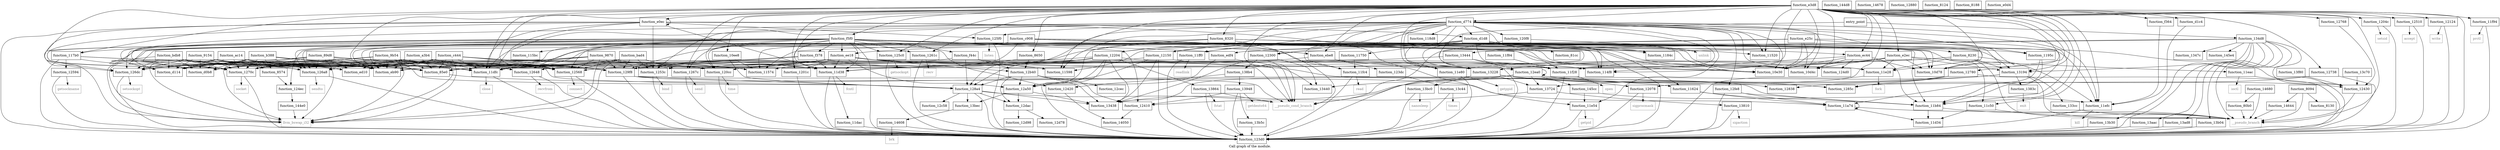 digraph "Call graph of the module." {
  label="Call graph of the module.";
  node [shape=record];

  Node_function_e2ec [label="{function_e2ec}"];
  Node_function_ebe8 [label="{function_ebe8}"];
  Node_function_e3d8 [label="{function_e3d8}"];
  Node_function_11dfc [label="{function_11dfc}"];
  Node_function_1201c [label="{function_1201c}"];
  Node_function_11624 [label="{function_11624}"];
  Node_function_11750 [label="{function_11750}"];
  Node_function_117b0 [label="{function_117b0}"];
  Node_function_1204c [label="{function_1204c}"];
  Node_function_ec44 [label="{function_ec44}"];
  Node_function_1184c [label="{function_1184c}"];
  Node_function_ed10 [label="{function_ed10}"];
  Node_function_114f8 [label="{function_114f8}"];
  Node_function_11e28 [label="{function_11e28}"];
  Node_function_12078 [label="{function_12078}"];
  Node_function_120cc [label="{function_120cc}"];
  Node_function_120f8 [label="{function_120f8}"];
  Node_function_118d8 [label="{function_118d8}"];
  Node_function_12510 [label="{function_12510}"];
  Node_function_11eac [label="{function_11eac}"];
  Node_function_11598 [label="{function_11598}"];
  Node_function_115bc [label="{function_115bc}"];
  Node_function_eb90 [label="{function_eb90}"];
  Node_function_11efc [label="{function_11efc}"];
  Node_function_12124 [label="{function_12124}"];
  Node_function_edf4 [label="{function_edf4}"];
  Node_function_ee18 [label="{function_ee18}"];
  Node_function_125f0 [label="{function_125f0}"];
  Node_function_11520 [label="{function_11520}"];
  Node_function_12150 [label="{function_12150}"];
  Node_function_12204 [label="{function_12204}"];
  Node_function_1195c [label="{function_1195c}"];
  Node_function_11a74 [label="{function_11a74}"];
  Node_function_12300 [label="{function_12300}"];
  Node_function_123d0 [label="{function_123d0}"];
  Node_function_1253c [label="{function_1253c}"];
  Node_function_11f28 [label="{function_11f28}"];
  Node_function_12568 [label="{function_12568}"];
  Node_function_11f84 [label="{function_11f84}"];
  Node_function_f364 [label="{function_f364}"];
  Node_function_f378 [label="{function_f378}"];
  Node_function_f44c [label="{function_f44c}"];
  Node_function_123dc [label="{function_123dc}"];
  Node_function_11b84 [label="{function_11b84}"];
  Node_function_12410 [label="{function_12410}"];
  Node_function_11c50 [label="{function_11c50}"];
  Node_function_11f94 [label="{function_11f94}"];
  Node_function_12594 [label="{function_12594}"];
  Node_function_11fc4 [label="{function_11fc4}"];
  Node_function_125c0 [label="{function_125c0}"];
  Node_function_12420 [label="{function_12420}"];
  Node_function_f5f0 [label="{function_f5f0}"];
  Node_function_11d34 [label="{function_11d34}"];
  Node_function_10d4c [label="{function_10d4c}"];
  Node_function_11574 [label="{function_11574}"];
  Node_function_11e54 [label="{function_11e54}"];
  Node_function_12430 [label="{function_12430}"];
  Node_function_10d78 [label="{function_10d78}"];
  Node_function_10e30 [label="{function_10e30}"];
  Node_function_11ff0 [label="{function_11ff0}"];
  Node_function_1261c [label="{function_1261c}"];
  Node_function_11e80 [label="{function_11e80}"];
  Node_function_124d0 [label="{function_124d0}"];
  Node_function_124ec [label="{function_124ec}"];
  Node_function_11d38 [label="{function_11d38}"];
  Node_function_11dac [label="{function_11dac}"];
  Node_function_10ee8 [label="{function_10ee8}"];
  Node_function_12648 [label="{function_12648}"];
  Node_function_126dc [label="{function_126dc}"];
  Node_function_1270c [label="{function_1270c}"];
  Node_function_12738 [label="{function_12738}"];
  Node_function_12768 [label="{function_12768}"];
  Node_function_12780 [label="{function_12780}"];
  Node_function_12838 [label="{function_12838}"];
  Node_function_1285c [label="{function_1285c}"];
  Node_function_134d8 [label="{function_134d8}"];
  Node_function_1267c [label="{function_1267c}"];
  Node_function_126a8 [label="{function_126a8}"];
  Node_accept [color="gray50", fontcolor="gray50", label="{accept}"];
  Node_bind [color="gray50", fontcolor="gray50", label="{bind}"];
  Node_connect [color="gray50", fontcolor="gray50", label="{connect}"];
  Node_getsockname [color="gray50", fontcolor="gray50", label="{getsockname}"];
  Node_getsockopt [color="gray50", fontcolor="gray50", label="{getsockopt}"];
  Node_listen [color="gray50", fontcolor="gray50", label="{listen}"];
  Node_recv [color="gray50", fontcolor="gray50", label="{recv}"];
  Node_recvfrom [color="gray50", fontcolor="gray50", label="{recvfrom}"];
  Node_send [color="gray50", fontcolor="gray50", label="{send}"];
  Node_sendto [color="gray50", fontcolor="gray50", label="{sendto}"];
  Node_setsockopt [color="gray50", fontcolor="gray50", label="{setsockopt}"];
  Node_socket [color="gray50", fontcolor="gray50", label="{socket}"];
  Node_sigaction [color="gray50", fontcolor="gray50", label="{sigaction}"];
  Node_exit [color="gray50", fontcolor="gray50", label="{exit}"];
  Node_fstat [color="gray50", fontcolor="gray50", label="{fstat}"];
  Node_getdents64 [color="gray50", fontcolor="gray50", label="{getdents64}"];
  Node_nanosleep [color="gray50", fontcolor="gray50", label="{nanosleep}"];
  Node_times [color="gray50", fontcolor="gray50", label="{times}"];
  Node_brk [color="gray50", fontcolor="gray50", label="{brk}"];
  Node_llvm_bswap_i32 [color="gray50", fontcolor="gray50", label="{llvm_bswap_i32}"];
  Node_function_13724 [label="{function_13724}"];
  Node_function_13810 [label="{function_13810}"];
  Node_function_1383c [label="{function_1383c}"];
  Node_function_13864 [label="{function_13864}"];
  Node_function_138b4 [label="{function_138b4}"];
  Node_function_13948 [label="{function_13948}"];
  Node_function_13aac [label="{function_13aac}"];
  Node_function_13ad8 [label="{function_13ad8}"];
  Node_function_13b04 [label="{function_13b04}"];
  Node_function_13b30 [label="{function_13b30}"];
  Node_function_13b5c [label="{function_13b5c}"];
  Node_function_13bc0 [label="{function_13bc0}"];
  Node_function_13bec [label="{function_13bec}"];
  Node_function_13c44 [label="{function_13c44}"];
  Node_function_13c70 [label="{function_13c70}"];
  Node_function_13f80 [label="{function_13f80}"];
  Node_function_14050 [label="{function_14050}"];
  Node_function_144d8 [label="{function_144d8}"];
  Node_function_144e0 [label="{function_144e0}"];
  Node_function_145cc [label="{function_145cc}"];
  Node_function_145e4 [label="{function_145e4}"];
  Node_function_14608 [label="{function_14608}"];
  Node_function_14644 [label="{function_14644}"];
  Node_function_14678 [label="{function_14678}"];
  Node_function_14680 [label="{function_14680}"];
  Node_fcntl [color="gray50", fontcolor="gray50", label="{fcntl}"];
  Node_close [color="gray50", fontcolor="gray50", label="{close}"];
  Node_fork [color="gray50", fontcolor="gray50", label="{fork}"];
  Node_getpid [color="gray50", fontcolor="gray50", label="{getpid}"];
  Node_getppid [color="gray50", fontcolor="gray50", label="{getppid}"];
  Node_ioctl [color="gray50", fontcolor="gray50", label="{ioctl}"];
  Node_kill [color="gray50", fontcolor="gray50", label="{kill}"];
  Node_open [color="gray50", fontcolor="gray50", label="{open}"];
  Node_prctl [color="gray50", fontcolor="gray50", label="{prctl}"];
  Node_read [color="gray50", fontcolor="gray50", label="{read}"];
  Node_readlink [color="gray50", fontcolor="gray50", label="{readlink}"];
  Node_setsid [color="gray50", fontcolor="gray50", label="{setsid}"];
  Node_sigprocmask [color="gray50", fontcolor="gray50", label="{sigprocmask}"];
  Node_time [color="gray50", fontcolor="gray50", label="{time}"];
  Node_unlink [color="gray50", fontcolor="gray50", label="{unlink}"];
  Node_write [color="gray50", fontcolor="gray50", label="{write}"];
  Node_function_12880 [label="{function_12880}"];
  Node_function_128a4 [label="{function_128a4}"];
  Node_function_129f8 [label="{function_129f8}"];
  Node_function_12a50 [label="{function_12a50}"];
  Node_function_12b40 [label="{function_12b40}"];
  Node_function_12c58 [label="{function_12c58}"];
  Node_function_12cec [label="{function_12cec}"];
  Node_function_12d78 [label="{function_12d78}"];
  Node_function_12d98 [label="{function_12d98}"];
  Node_function_12dac [label="{function_12dac}"];
  Node_function_12ea0 [label="{function_12ea0}"];
  Node_function_12fe8 [label="{function_12fe8}"];
  Node_function_13194 [label="{function_13194}"];
  Node_function_13228 [label="{function_13228}"];
  Node_function_133cc [label="{function_133cc}"];
  Node_function_13438 [label="{function_13438}"];
  Node_function_13440 [label="{function_13440}"];
  Node_function_13444 [label="{function_13444}"];
  Node_function_1347c [label="{function_1347c}"];
  Node___pseudo_branch [color="gray50", fontcolor="gray50", label="{__pseudo_branch}"];
  Node___pseudo_cond_branch [color="gray50", fontcolor="gray50", label="{__pseudo_cond_branch}"];
  Node_function_8094 [label="{function_8094}"];
  Node_function_80b0 [label="{function_80b0}"];
  Node_function_8124 [label="{function_8124}"];
  Node_function_8130 [label="{function_8130}"];
  Node_function_8188 [label="{function_8188}"];
  Node_entry_point [label="{entry_point}"];
  Node_function_81cc [label="{function_81cc}"];
  Node_function_8230 [label="{function_8230}"];
  Node_function_8320 [label="{function_8320}"];
  Node_function_8574 [label="{function_8574}"];
  Node_function_85e0 [label="{function_85e0}"];
  Node_function_8650 [label="{function_8650}"];
  Node_function_89d8 [label="{function_89d8}"];
  Node_function_9154 [label="{function_9154}"];
  Node_function_9870 [label="{function_9870}"];
  Node_function_9b54 [label="{function_9b54}"];
  Node_function_a3b4 [label="{function_a3b4}"];
  Node_function_ac14 [label="{function_ac14}"];
  Node_function_b388 [label="{function_b388}"];
  Node_function_bad4 [label="{function_bad4}"];
  Node_function_bdb8 [label="{function_bdb8}"];
  Node_function_c444 [label="{function_c444}"];
  Node_function_c908 [label="{function_c908}"];
  Node_function_d0b8 [label="{function_d0b8}"];
  Node_function_d114 [label="{function_d114}"];
  Node_function_d1c4 [label="{function_d1c4}"];
  Node_function_d1d8 [label="{function_d1d8}"];
  Node_function_d774 [label="{function_d774}"];
  Node_function_e0d4 [label="{function_e0d4}"];
  Node_function_e0ec [label="{function_e0ec}"];
  Node_function_e25c [label="{function_e25c}"];
  Node_function_e2ec -> Node_function_11e28;
  Node_function_e2ec -> Node_function_11eac;
  Node_function_e2ec -> Node_function_11f28;
  Node_function_e2ec -> Node_function_10d4c;
  Node_function_e2ec -> Node_function_10d78;
  Node_function_e2ec -> Node_function_10e30;
  Node_function_e2ec -> Node_function_13194;
  Node_function_e2ec -> Node_function_13228;
  Node_function_ebe8 -> Node_function_120cc;
  Node_function_ebe8 -> Node_function_123dc;
  Node_function_ebe8 -> Node_function_11e54;
  Node_function_ebe8 -> Node_function_11e80;
  Node_function_e3d8 -> Node_function_e2ec;
  Node_function_e3d8 -> Node_function_ebe8;
  Node_function_e3d8 -> Node_function_11dfc;
  Node_function_e3d8 -> Node_function_1201c;
  Node_function_e3d8 -> Node_function_117b0;
  Node_function_e3d8 -> Node_function_1204c;
  Node_function_e3d8 -> Node_function_ec44;
  Node_function_e3d8 -> Node_function_114f8;
  Node_function_e3d8 -> Node_function_11e28;
  Node_function_e3d8 -> Node_function_12078;
  Node_function_e3d8 -> Node_function_12510;
  Node_function_e3d8 -> Node_function_11598;
  Node_function_e3d8 -> Node_function_eb90;
  Node_function_e3d8 -> Node_function_11efc;
  Node_function_e3d8 -> Node_function_12124;
  Node_function_e3d8 -> Node_function_11520;
  Node_function_e3d8 -> Node_function_123d0;
  Node_function_e3d8 -> Node_function_12568;
  Node_function_e3d8 -> Node_function_f364;
  Node_function_e3d8 -> Node_function_11b84;
  Node_function_e3d8 -> Node_function_11c50;
  Node_function_e3d8 -> Node_function_11f94;
  Node_function_e3d8 -> Node_function_125c0;
  Node_function_e3d8 -> Node_function_f5f0;
  Node_function_e3d8 -> Node_function_10d4c;
  Node_function_e3d8 -> Node_function_10d78;
  Node_function_e3d8 -> Node_function_10e30;
  Node_function_e3d8 -> Node_function_1261c;
  Node_function_e3d8 -> Node_function_11d38;
  Node_function_e3d8 -> Node_function_10ee8;
  Node_function_e3d8 -> Node_function_1270c;
  Node_function_e3d8 -> Node_function_12738;
  Node_function_e3d8 -> Node_function_12768;
  Node_function_e3d8 -> Node_function_12780;
  Node_function_e3d8 -> Node_function_1267c;
  Node_function_e3d8 -> Node_function_13194;
  Node_function_e3d8 -> Node_function_13228;
  Node_function_e3d8 -> Node___pseudo_branch;
  Node_function_e3d8 -> Node___pseudo_cond_branch;
  Node_function_e3d8 -> Node_function_8320;
  Node_function_e3d8 -> Node_function_8650;
  Node_function_e3d8 -> Node_function_d1c4;
  Node_function_e3d8 -> Node_function_d774;
  Node_function_e3d8 -> Node_function_e0ec;
  Node_function_11dfc -> Node_function_123d0;
  Node_function_11dfc -> Node_close;
  Node_function_1201c -> Node_function_123d0;
  Node_function_11624 -> Node_function_11a74;
  Node_function_11624 -> Node_function_11b84;
  Node_function_11750 -> Node_function_11fc4;
  Node_function_117b0 -> Node_function_11dfc;
  Node_function_117b0 -> Node_function_123d0;
  Node_function_117b0 -> Node_function_12568;
  Node_function_117b0 -> Node_function_12594;
  Node_function_117b0 -> Node_function_1270c;
  Node_function_1204c -> Node_function_123d0;
  Node_function_1204c -> Node_setsid;
  Node_function_ec44 -> Node_function_114f8;
  Node_function_ec44 -> Node_function_11b84;
  Node_function_ec44 -> Node_function_10d4c;
  Node_function_ec44 -> Node_function_10d78;
  Node_function_ec44 -> Node_function_10e30;
  Node_function_ec44 -> Node_function_124d0;
  Node_function_11e28 -> Node_function_123d0;
  Node_function_11e28 -> Node_fork;
  Node_function_12078 -> Node_function_123d0;
  Node_function_12078 -> Node_sigprocmask;
  Node_function_120cc -> Node_function_123d0;
  Node_function_120cc -> Node_time;
  Node_function_120f8 -> Node_function_123d0;
  Node_function_120f8 -> Node_unlink;
  Node_function_12510 -> Node_function_123d0;
  Node_function_12510 -> Node_accept;
  Node_function_11eac -> Node_function_123d0;
  Node_function_11eac -> Node_ioctl;
  Node_function_11efc -> Node_function_123d0;
  Node_function_11efc -> Node_kill;
  Node_function_12124 -> Node_function_123d0;
  Node_function_12124 -> Node_write;
  Node_function_edf4 -> Node_function_12a50;
  Node_function_edf4 -> Node___pseudo_cond_branch;
  Node_function_ee18 -> Node_function_11dfc;
  Node_function_ee18 -> Node_function_1201c;
  Node_function_ee18 -> Node_function_114f8;
  Node_function_ee18 -> Node_function_11598;
  Node_function_ee18 -> Node_function_eb90;
  Node_function_ee18 -> Node_function_12568;
  Node_function_ee18 -> Node_function_11b84;
  Node_function_ee18 -> Node_function_11d38;
  Node_function_ee18 -> Node_function_12648;
  Node_function_ee18 -> Node_function_1270c;
  Node_function_ee18 -> Node_function_1267c;
  Node_function_ee18 -> Node_function_129f8;
  Node_function_ee18 -> Node_function_12a50;
  Node_function_ee18 -> Node_function_12b40;
  Node_function_ee18 -> Node_function_13228;
  Node_function_ee18 -> Node___pseudo_cond_branch;
  Node_function_125f0 -> Node_function_123d0;
  Node_function_125f0 -> Node_listen;
  Node_function_12150 -> Node_function_11dfc;
  Node_function_12150 -> Node_function_123d0;
  Node_function_12150 -> Node_function_12a50;
  Node_function_12150 -> Node_function_13438;
  Node_function_12150 -> Node_function_13440;
  Node_function_12204 -> Node_function_11dfc;
  Node_function_12204 -> Node_function_123d0;
  Node_function_12204 -> Node_function_11f28;
  Node_function_12204 -> Node_function_11d38;
  Node_function_12204 -> Node_function_13864;
  Node_function_12204 -> Node_function_128a4;
  Node_function_12204 -> Node_function_129f8;
  Node_function_12204 -> Node_function_12a50;
  Node_function_12204 -> Node_function_13438;
  Node_function_1195c -> Node_function_11a74;
  Node_function_1195c -> Node_function_11b84;
  Node_function_11a74 -> Node_function_11a74;
  Node_function_11a74 -> Node_function_11d34;
  Node_function_11a74 -> Node___pseudo_branch;
  Node_function_12300 -> Node_function_138b4;
  Node_function_12300 -> Node_function_13438;
  Node_function_12300 -> Node_function_13440;
  Node_function_1253c -> Node_function_123d0;
  Node_function_1253c -> Node_bind;
  Node_function_11f28 -> Node_function_123d0;
  Node_function_11f28 -> Node_open;
  Node_function_12568 -> Node_function_123d0;
  Node_function_12568 -> Node_connect;
  Node_function_11f84 -> Node_function_11f28;
  Node_function_f364 -> Node_function_11efc;
  Node_function_f378 -> Node_function_11598;
  Node_function_f378 -> Node_function_12568;
  Node_function_f378 -> Node_function_11d38;
  Node_function_f378 -> Node_function_1270c;
  Node_function_f378 -> Node___pseudo_cond_branch;
  Node_function_f44c -> Node_function_114f8;
  Node_function_f44c -> Node_function_11574;
  Node_function_f44c -> Node_function_128a4;
  Node_function_f44c -> Node_function_12b40;
  Node_function_123dc -> Node_function_13c44;
  Node_function_11b84 -> Node_function_11d34;
  Node_function_11b84 -> Node___pseudo_branch;
  Node_function_12410 -> Node_function_14050;
  Node_function_11c50 -> Node_function_11d34;
  Node_function_11c50 -> Node___pseudo_branch;
  Node_function_11f94 -> Node_function_123d0;
  Node_function_11f94 -> Node_prctl;
  Node_function_12594 -> Node_function_123d0;
  Node_function_12594 -> Node_getsockname;
  Node_function_11fc4 -> Node_function_123d0;
  Node_function_11fc4 -> Node_read;
  Node_function_125c0 -> Node_function_123d0;
  Node_function_125c0 -> Node_getsockopt;
  Node_function_12420 -> Node_function_14050;
  Node_function_f5f0 -> Node_function_ebe8;
  Node_function_f5f0 -> Node_function_11dfc;
  Node_function_f5f0 -> Node_function_1201c;
  Node_function_f5f0 -> Node_function_117b0;
  Node_function_f5f0 -> Node_function_11e28;
  Node_function_f5f0 -> Node_function_120cc;
  Node_function_f5f0 -> Node_function_115bc;
  Node_function_f5f0 -> Node_function_eb90;
  Node_function_f5f0 -> Node_function_edf4;
  Node_function_f5f0 -> Node_function_ee18;
  Node_function_f5f0 -> Node_function_123d0;
  Node_function_f5f0 -> Node_function_12568;
  Node_function_f5f0 -> Node_function_f378;
  Node_function_f5f0 -> Node_function_f44c;
  Node_function_f5f0 -> Node_function_11b84;
  Node_function_f5f0 -> Node_function_12410;
  Node_function_f5f0 -> Node_function_11c50;
  Node_function_f5f0 -> Node_function_125c0;
  Node_function_f5f0 -> Node_function_12420;
  Node_function_f5f0 -> Node_function_10d4c;
  Node_function_f5f0 -> Node_function_10d78;
  Node_function_f5f0 -> Node_function_10e30;
  Node_function_f5f0 -> Node_function_1261c;
  Node_function_f5f0 -> Node_function_11d38;
  Node_function_f5f0 -> Node_function_12648;
  Node_function_f5f0 -> Node_function_126dc;
  Node_function_f5f0 -> Node_function_1270c;
  Node_function_f5f0 -> Node_function_1267c;
  Node_function_f5f0 -> Node_function_126a8;
  Node_function_f5f0 -> Node_llvm_bswap_i32;
  Node_function_f5f0 -> Node_function_129f8;
  Node_function_f5f0 -> Node_function_13194;
  Node_function_f5f0 -> Node_function_d0b8;
  Node_function_f5f0 -> Node_function_d114;
  Node_function_11e54 -> Node_function_123d0;
  Node_function_11e54 -> Node_getpid;
  Node_function_12430 -> Node___pseudo_branch;
  Node_function_11ff0 -> Node_function_123d0;
  Node_function_11ff0 -> Node_readlink;
  Node_function_1261c -> Node_function_123d0;
  Node_function_1261c -> Node_recv;
  Node_function_11e80 -> Node_function_123d0;
  Node_function_11e80 -> Node_getppid;
  Node_function_124ec -> Node_function_144e0;
  Node_function_11d38 -> Node_function_123d0;
  Node_function_11d38 -> Node_function_11dac;
  Node_function_11d38 -> Node_fcntl;
  Node_function_11dac -> Node_function_123d0;
  Node_function_10ee8 -> Node_function_11574;
  Node_function_10ee8 -> Node_function_128a4;
  Node_function_12648 -> Node_function_123d0;
  Node_function_12648 -> Node_recvfrom;
  Node_function_126dc -> Node_function_123d0;
  Node_function_126dc -> Node_setsockopt;
  Node_function_1270c -> Node_function_123d0;
  Node_function_1270c -> Node_socket;
  Node_function_12738 -> Node_function_123d0;
  Node_function_12738 -> Node_function_1285c;
  Node_function_12768 -> Node_function_12430;
  Node_function_12780 -> Node_function_123d0;
  Node_function_12780 -> Node_function_12838;
  Node_function_12780 -> Node_function_1285c;
  Node_function_12780 -> Node_function_13724;
  Node_function_134d8 -> Node_function_123d0;
  Node_function_134d8 -> Node_function_12430;
  Node_function_134d8 -> Node_function_13aac;
  Node_function_134d8 -> Node_function_13ad8;
  Node_function_134d8 -> Node_function_13b04;
  Node_function_134d8 -> Node_function_13b30;
  Node_function_134d8 -> Node_function_145e4;
  Node_function_134d8 -> Node_function_13194;
  Node_function_134d8 -> Node_function_13444;
  Node_function_134d8 -> Node_function_1347c;
  Node_function_134d8 -> Node___pseudo_branch;
  Node_function_134d8 -> Node___pseudo_cond_branch;
  Node_function_1267c -> Node_function_123d0;
  Node_function_1267c -> Node_send;
  Node_function_126a8 -> Node_function_123d0;
  Node_function_126a8 -> Node_sendto;
  Node_function_13724 -> Node_function_12410;
  Node_function_13724 -> Node_function_13810;
  Node_function_13810 -> Node_function_123d0;
  Node_function_13810 -> Node_sigaction;
  Node_function_1383c -> Node_exit;
  Node_function_13864 -> Node_function_123d0;
  Node_function_13864 -> Node_fstat;
  Node_function_13864 -> Node___pseudo_cond_branch;
  Node_function_138b4 -> Node_function_12420;
  Node_function_138b4 -> Node_function_13948;
  Node_function_13948 -> Node_function_123d0;
  Node_function_13948 -> Node_function_12410;
  Node_function_13948 -> Node_getdents64;
  Node_function_13948 -> Node_function_13b5c;
  Node_function_13aac -> Node_function_123d0;
  Node_function_13ad8 -> Node_function_123d0;
  Node_function_13b04 -> Node_function_123d0;
  Node_function_13b30 -> Node_function_123d0;
  Node_function_13b5c -> Node_function_123d0;
  Node_function_13bc0 -> Node_function_123d0;
  Node_function_13bc0 -> Node_nanosleep;
  Node_function_13bec -> Node_function_14608;
  Node_function_13c44 -> Node_function_123d0;
  Node_function_13c44 -> Node_times;
  Node_function_13c70 -> Node_function_12430;
  Node_function_13f80 -> Node_function_12430;
  Node_function_144e0 -> Node_llvm_bswap_i32;
  Node_function_145cc -> Node_function_11efc;
  Node_function_145cc -> Node_function_11e54;
  Node_function_14608 -> Node_function_123d0;
  Node_function_14608 -> Node_brk;
  Node_function_14644 -> Node___pseudo_branch;
  Node_function_14680 -> Node___pseudo_branch;
  Node_function_14680 -> Node_function_80b0;
  Node_function_128a4 -> Node_function_123d0;
  Node_function_128a4 -> Node_function_13bec;
  Node_function_128a4 -> Node_function_12c58;
  Node_function_128a4 -> Node_function_12dac;
  Node_function_128a4 -> Node_function_13438;
  Node_function_128a4 -> Node___pseudo_cond_branch;
  Node_function_129f8 -> Node_function_11a74;
  Node_function_129f8 -> Node_function_123d0;
  Node_function_129f8 -> Node_function_128a4;
  Node_function_129f8 -> Node___pseudo_cond_branch;
  Node_function_12a50 -> Node_function_13bec;
  Node_function_12a50 -> Node_function_12dac;
  Node_function_12a50 -> Node_function_13438;
  Node_function_12b40 -> Node_function_12410;
  Node_function_12b40 -> Node_function_128a4;
  Node_function_12b40 -> Node_function_12a50;
  Node_function_12b40 -> Node_function_12cec;
  Node_function_12b40 -> Node_function_12dac;
  Node_function_12b40 -> Node_function_13438;
  Node_function_12dac -> Node_function_12d78;
  Node_function_12dac -> Node_function_12d98;
  Node_function_12ea0 -> Node_function_12430;
  Node_function_12ea0 -> Node_function_1285c;
  Node_function_12ea0 -> Node_function_13724;
  Node_function_12ea0 -> Node_function_145cc;
  Node_function_12ea0 -> Node_function_12ea0;
  Node_function_12ea0 -> Node_function_13438;
  Node_function_12ea0 -> Node___pseudo_cond_branch;
  Node_function_12fe8 -> Node_function_11a74;
  Node_function_12fe8 -> Node_function_123d0;
  Node_function_12fe8 -> Node_function_11b84;
  Node_function_13194 -> Node_function_1383c;
  Node_function_13194 -> Node_function_133cc;
  Node_function_13194 -> Node_function_13438;
  Node_function_13194 -> Node_function_13440;
  Node_function_13194 -> Node___pseudo_branch;
  Node_function_13228 -> Node_function_12078;
  Node_function_13228 -> Node_function_123d0;
  Node_function_13228 -> Node_function_12838;
  Node_function_13228 -> Node_function_1285c;
  Node_function_13228 -> Node_function_13724;
  Node_function_13228 -> Node_function_13bc0;
  Node_function_133cc -> Node___pseudo_branch;
  Node_function_13444 -> Node_function_11f28;
  Node_function_13444 -> Node_function_11d38;
  Node_function_13444 -> Node_function_12ea0;
  Node_function_8094 -> Node_function_14644;
  Node_function_8094 -> Node___pseudo_branch;
  Node_function_8094 -> Node_function_8130;
  Node_function_80b0 -> Node___pseudo_branch;
  Node_entry_point -> Node_function_134d8;
  Node_entry_point -> Node_function_12ea0;
  Node_function_8230 -> Node_function_11e28;
  Node_function_8230 -> Node_function_11efc;
  Node_function_8230 -> Node_function_11e80;
  Node_function_8230 -> Node_function_13194;
  Node_function_8230 -> Node_function_13228;
  Node_function_8230 -> Node___pseudo_branch;
  Node_function_8320 -> Node_function_123d0;
  Node_function_8320 -> Node_function_11574;
  Node_function_8320 -> Node_function_129f8;
  Node_function_8320 -> Node_function_12a50;
  Node_function_8320 -> Node___pseudo_cond_branch;
  Node_function_8320 -> Node_function_8230;
  Node_function_8574 -> Node_function_124ec;
  Node_function_85e0 -> Node_function_11624;
  Node_function_8650 -> Node_function_129f8;
  Node_function_8650 -> Node_function_12b40;
  Node_function_89d8 -> Node_function_11dfc;
  Node_function_89d8 -> Node_function_ed10;
  Node_function_89d8 -> Node_function_eb90;
  Node_function_89d8 -> Node_function_11574;
  Node_function_89d8 -> Node_function_126dc;
  Node_function_89d8 -> Node_function_1270c;
  Node_function_89d8 -> Node_function_126a8;
  Node_function_89d8 -> Node_llvm_bswap_i32;
  Node_function_89d8 -> Node_function_129f8;
  Node_function_89d8 -> Node_function_85e0;
  Node_function_89d8 -> Node_function_d0b8;
  Node_function_89d8 -> Node_function_d114;
  Node_function_9154 -> Node_function_11dfc;
  Node_function_9154 -> Node_function_ed10;
  Node_function_9154 -> Node_function_eb90;
  Node_function_9154 -> Node_function_126dc;
  Node_function_9154 -> Node_function_1270c;
  Node_function_9154 -> Node_function_126a8;
  Node_function_9154 -> Node_llvm_bswap_i32;
  Node_function_9154 -> Node_function_129f8;
  Node_function_9154 -> Node_function_85e0;
  Node_function_9154 -> Node_function_d0b8;
  Node_function_9154 -> Node_function_d114;
  Node_function_9870 -> Node_function_ed10;
  Node_function_9870 -> Node_function_eb90;
  Node_function_9870 -> Node_function_1253c;
  Node_function_9870 -> Node_function_12568;
  Node_function_9870 -> Node_function_1270c;
  Node_function_9870 -> Node_function_1267c;
  Node_function_9870 -> Node_llvm_bswap_i32;
  Node_function_9870 -> Node_function_129f8;
  Node_function_9870 -> Node_function_85e0;
  Node_function_9b54 -> Node_function_11dfc;
  Node_function_9b54 -> Node_function_ed10;
  Node_function_9b54 -> Node_function_120cc;
  Node_function_9b54 -> Node_function_eb90;
  Node_function_9b54 -> Node_function_12568;
  Node_function_9b54 -> Node_function_11d38;
  Node_function_9b54 -> Node_function_12648;
  Node_function_9b54 -> Node_function_126dc;
  Node_function_9b54 -> Node_function_1270c;
  Node_function_9b54 -> Node_function_126a8;
  Node_function_9b54 -> Node_llvm_bswap_i32;
  Node_function_9b54 -> Node_function_128a4;
  Node_function_9b54 -> Node_function_129f8;
  Node_function_9b54 -> Node_function_85e0;
  Node_function_9b54 -> Node_function_d0b8;
  Node_function_9b54 -> Node_function_d114;
  Node_function_a3b4 -> Node_function_11dfc;
  Node_function_a3b4 -> Node_function_ed10;
  Node_function_a3b4 -> Node_function_120cc;
  Node_function_a3b4 -> Node_function_eb90;
  Node_function_a3b4 -> Node_function_12568;
  Node_function_a3b4 -> Node_function_11d38;
  Node_function_a3b4 -> Node_function_12648;
  Node_function_a3b4 -> Node_function_126dc;
  Node_function_a3b4 -> Node_function_1270c;
  Node_function_a3b4 -> Node_function_126a8;
  Node_function_a3b4 -> Node_llvm_bswap_i32;
  Node_function_a3b4 -> Node_function_128a4;
  Node_function_a3b4 -> Node_function_129f8;
  Node_function_a3b4 -> Node_function_85e0;
  Node_function_a3b4 -> Node_function_d0b8;
  Node_function_a3b4 -> Node_function_d114;
  Node_function_ac14 -> Node_function_11dfc;
  Node_function_ac14 -> Node_function_ed10;
  Node_function_ac14 -> Node_function_eb90;
  Node_function_ac14 -> Node_function_126dc;
  Node_function_ac14 -> Node_function_1270c;
  Node_function_ac14 -> Node_function_126a8;
  Node_function_ac14 -> Node_llvm_bswap_i32;
  Node_function_ac14 -> Node_function_129f8;
  Node_function_ac14 -> Node_function_8574;
  Node_function_ac14 -> Node_function_85e0;
  Node_function_ac14 -> Node_function_d0b8;
  Node_function_ac14 -> Node_function_d114;
  Node_function_b388 -> Node_function_11dfc;
  Node_function_b388 -> Node_function_eb90;
  Node_function_b388 -> Node_function_126dc;
  Node_function_b388 -> Node_function_1270c;
  Node_function_b388 -> Node_function_126a8;
  Node_function_b388 -> Node_llvm_bswap_i32;
  Node_function_b388 -> Node_function_129f8;
  Node_function_b388 -> Node_function_8574;
  Node_function_b388 -> Node_function_85e0;
  Node_function_b388 -> Node_function_d0b8;
  Node_function_b388 -> Node_function_d114;
  Node_function_bad4 -> Node_function_ed10;
  Node_function_bad4 -> Node_function_eb90;
  Node_function_bad4 -> Node_function_1253c;
  Node_function_bad4 -> Node_function_12568;
  Node_function_bad4 -> Node_function_1270c;
  Node_function_bad4 -> Node_function_1267c;
  Node_function_bad4 -> Node_llvm_bswap_i32;
  Node_function_bad4 -> Node_function_129f8;
  Node_function_bad4 -> Node_function_85e0;
  Node_function_bdb8 -> Node_function_11dfc;
  Node_function_bdb8 -> Node_function_ed10;
  Node_function_bdb8 -> Node_function_eb90;
  Node_function_bdb8 -> Node_function_126dc;
  Node_function_bdb8 -> Node_function_1270c;
  Node_function_bdb8 -> Node_function_126a8;
  Node_function_bdb8 -> Node_llvm_bswap_i32;
  Node_function_bdb8 -> Node_function_129f8;
  Node_function_bdb8 -> Node_function_85e0;
  Node_function_bdb8 -> Node_function_d0b8;
  Node_function_bdb8 -> Node_function_d114;
  Node_function_c444 -> Node_function_11dfc;
  Node_function_c444 -> Node_function_eb90;
  Node_function_c444 -> Node_function_10d4c;
  Node_function_c444 -> Node_function_11574;
  Node_function_c444 -> Node_function_10e30;
  Node_function_c444 -> Node_function_126dc;
  Node_function_c444 -> Node_function_1270c;
  Node_function_c444 -> Node_function_126a8;
  Node_function_c444 -> Node_llvm_bswap_i32;
  Node_function_c444 -> Node_function_129f8;
  Node_function_c444 -> Node_function_85e0;
  Node_function_c444 -> Node_function_d0b8;
  Node_function_c444 -> Node_function_d114;
  Node_function_c908 -> Node_function_11dfc;
  Node_function_c908 -> Node_function_ec44;
  Node_function_c908 -> Node_function_1184c;
  Node_function_c908 -> Node_function_114f8;
  Node_function_c908 -> Node_function_eb90;
  Node_function_c908 -> Node_function_11f28;
  Node_function_c908 -> Node_function_11fc4;
  Node_function_c908 -> Node_function_10d4c;
  Node_function_c908 -> Node_function_11574;
  Node_function_c908 -> Node_function_10d78;
  Node_function_c908 -> Node_function_10e30;
  Node_function_c908 -> Node_function_124ec;
  Node_function_c908 -> Node_function_126dc;
  Node_function_c908 -> Node_function_1270c;
  Node_function_c908 -> Node_function_126a8;
  Node_function_c908 -> Node_function_129f8;
  Node_function_c908 -> Node_function_81cc;
  Node_function_c908 -> Node_function_85e0;
  Node_function_c908 -> Node_function_d0b8;
  Node_function_c908 -> Node_function_d114;
  Node_function_d1c4 -> Node_function_11efc;
  Node_function_d1d8 -> Node_function_11dfc;
  Node_function_d1d8 -> Node_function_11624;
  Node_function_d1d8 -> Node_function_11750;
  Node_function_d1d8 -> Node_function_1184c;
  Node_function_d1d8 -> Node_function_114f8;
  Node_function_d1d8 -> Node_function_11598;
  Node_function_d1d8 -> Node_function_11efc;
  Node_function_d1d8 -> Node_function_11520;
  Node_function_d1d8 -> Node_function_12150;
  Node_function_d1d8 -> Node_function_12204;
  Node_function_d1d8 -> Node_function_1195c;
  Node_function_d1d8 -> Node_function_12300;
  Node_function_d1d8 -> Node_function_11f28;
  Node_function_d1d8 -> Node_function_10d4c;
  Node_function_d1d8 -> Node_function_12430;
  Node_function_d1d8 -> Node_function_10d78;
  Node_function_d1d8 -> Node_function_10e30;
  Node_function_d1d8 -> Node_function_11ff0;
  Node_function_d1d8 -> Node_function_13228;
  Node_function_d774 -> Node_function_11dfc;
  Node_function_d774 -> Node_function_1184c;
  Node_function_d774 -> Node_function_11e28;
  Node_function_d774 -> Node_function_120cc;
  Node_function_d774 -> Node_function_120f8;
  Node_function_d774 -> Node_function_118d8;
  Node_function_d774 -> Node_function_11598;
  Node_function_d774 -> Node_function_11efc;
  Node_function_d774 -> Node_function_125f0;
  Node_function_d774 -> Node_function_11520;
  Node_function_d774 -> Node_function_12150;
  Node_function_d774 -> Node_function_12204;
  Node_function_d774 -> Node_function_1195c;
  Node_function_d774 -> Node_function_12300;
  Node_function_d774 -> Node_function_1253c;
  Node_function_d774 -> Node_function_11f28;
  Node_function_d774 -> Node_function_11b84;
  Node_function_d774 -> Node_function_11fc4;
  Node_function_d774 -> Node_function_10d4c;
  Node_function_d774 -> Node_function_11e54;
  Node_function_d774 -> Node_function_10d78;
  Node_function_d774 -> Node_function_10e30;
  Node_function_d774 -> Node_function_11ff0;
  Node_function_d774 -> Node_function_11e80;
  Node_function_d774 -> Node_function_1270c;
  Node_function_d774 -> Node_function_128a4;
  Node_function_d774 -> Node_function_12fe8;
  Node_function_d774 -> Node_function_13228;
  Node_function_d774 -> Node_function_d1d8;
  Node_function_e0ec -> Node_function_11dfc;
  Node_function_e0ec -> Node_function_125f0;
  Node_function_e0ec -> Node_function_123d0;
  Node_function_e0ec -> Node_function_1253c;
  Node_function_e0ec -> Node_function_12568;
  Node_function_e0ec -> Node_function_11d38;
  Node_function_e0ec -> Node_function_126dc;
  Node_function_e0ec -> Node_function_1270c;
  Node_function_e0ec -> Node_function_13228;
  Node_function_e0ec -> Node_function_d1d8;
  Node_function_e0ec -> Node_function_e0ec;
  Node_function_e25c -> Node_function_eb90;
  Node_function_e25c -> Node_function_edf4;
  Node_function_e25c -> Node_function_ee18;
  Node_function_e25c -> Node_function_11b84;
  Node_function_e25c -> Node_function_10d4c;
  Node_function_e25c -> Node_function_10d78;
  Node_function_e25c -> Node_function_10e30;
}
